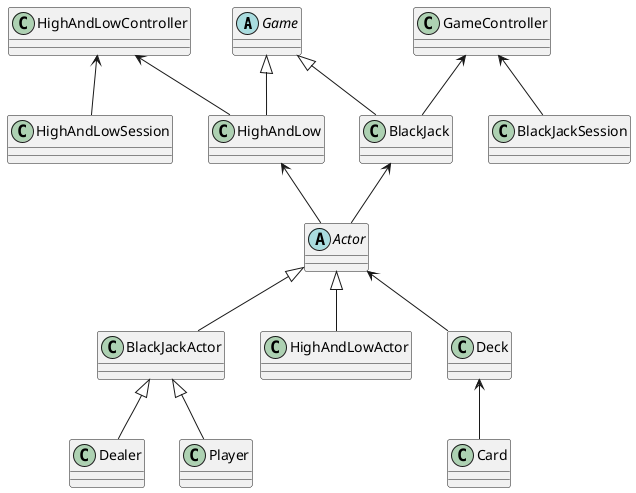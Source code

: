@startuml

abstract Game
class BlackJack
class HighAndLow
abstract Actor
class BlackJackActor
class Player
class Dealer
class HighAndLowActor
class GameController
class HighAndLowController
class BlackJackSession
class HighAndLowSession
class Deck
class Card
Game <|-- BlackJack
Game <|-- HighAndLow
Actor <|-- BlackJackActor
Actor <|-- HighAndLowActor
BlackJackActor <|-- Player
BlackJackActor <|-- Dealer
Deck <-- Card
GameController <-- BlackJack
HighAndLowController <-- HighAndLow
BlackJack <-- Actor
HighAndLow <-- Actor
GameController <-- BlackJackSession
HighAndLowController <-- HighAndLowSession
Actor <-- Deck
@enduml